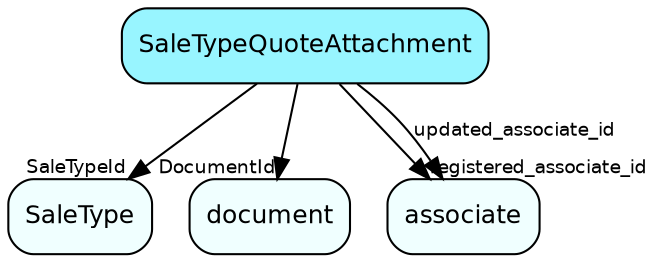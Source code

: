 digraph SaleTypeQuoteAttachment  {
node [shape = box style="rounded, filled" fontname = "Helvetica" fontsize = "12" ]
edge [fontname = "Helvetica" fontsize = "9"]

SaleTypeQuoteAttachment[fillcolor = "cadetblue1"]
SaleType[fillcolor = "azure1"]
document[fillcolor = "azure1"]
associate[fillcolor = "azure1"]
SaleTypeQuoteAttachment -> SaleType [headlabel = "SaleTypeId"]
SaleTypeQuoteAttachment -> document [headlabel = "DocumentId"]
SaleTypeQuoteAttachment -> associate [headlabel = "registered_associate_id"]
SaleTypeQuoteAttachment -> associate [label = "updated_associate_id"]
}
